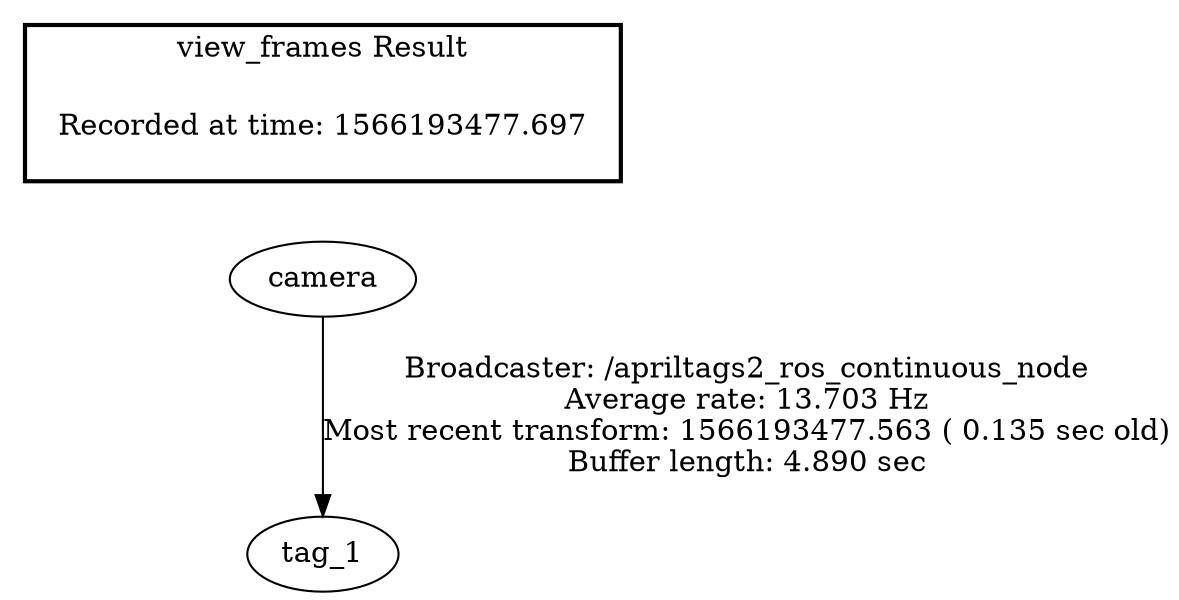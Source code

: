 digraph G {
"camera" -> "tag_1"[label="Broadcaster: /apriltags2_ros_continuous_node\nAverage rate: 13.703 Hz\nMost recent transform: 1566193477.563 ( 0.135 sec old)\nBuffer length: 4.890 sec\n"];
edge [style=invis];
 subgraph cluster_legend { style=bold; color=black; label ="view_frames Result";
"Recorded at time: 1566193477.697"[ shape=plaintext ] ;
 }->"camera";
}